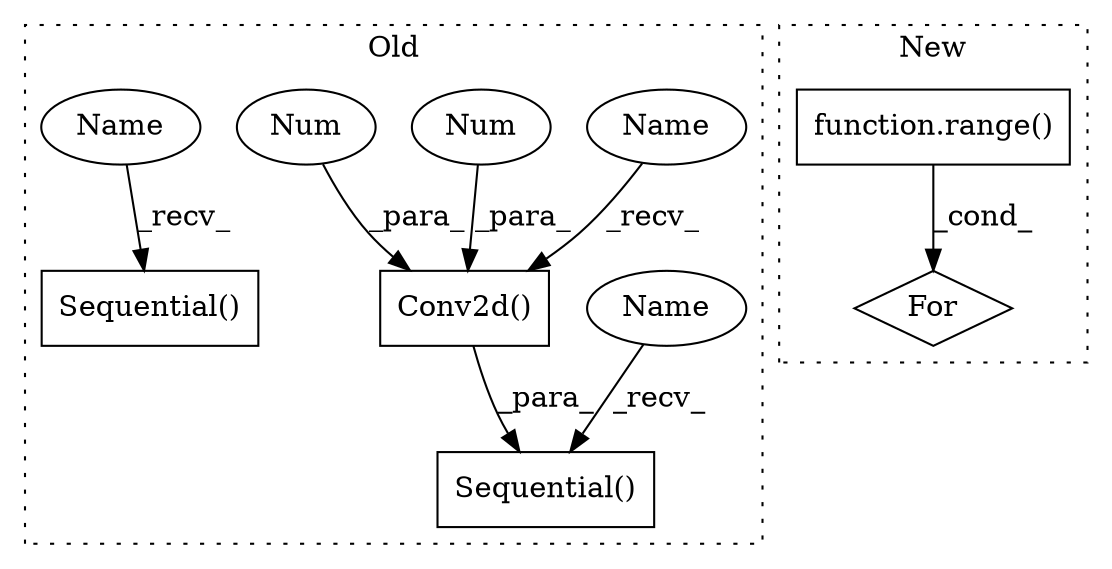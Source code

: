 digraph G {
subgraph cluster0 {
1 [label="Sequential()" a="75" s="4624,4754" l="31,1" shape="box"];
4 [label="Conv2d()" a="75" s="4655,4676" l="10,22" shape="box"];
5 [label="Num" a="76" s="4670" l="3" shape="ellipse"];
6 [label="Num" a="76" s="4675" l="1" shape="ellipse"];
7 [label="Sequential()" a="75" s="4446,4576" l="31,1" shape="box"];
8 [label="Name" a="87" s="4624" l="2" shape="ellipse"];
9 [label="Name" a="87" s="4446" l="2" shape="ellipse"];
10 [label="Name" a="87" s="4655" l="2" shape="ellipse"];
label = "Old";
style="dotted";
}
subgraph cluster1 {
2 [label="function.range()" a="75" s="10164,10190" l="6,1" shape="box"];
3 [label="For" a="107" s="10155,10191" l="4,14" shape="diamond"];
label = "New";
style="dotted";
}
2 -> 3 [label="_cond_"];
4 -> 1 [label="_para_"];
5 -> 4 [label="_para_"];
6 -> 4 [label="_para_"];
8 -> 1 [label="_recv_"];
9 -> 7 [label="_recv_"];
10 -> 4 [label="_recv_"];
}